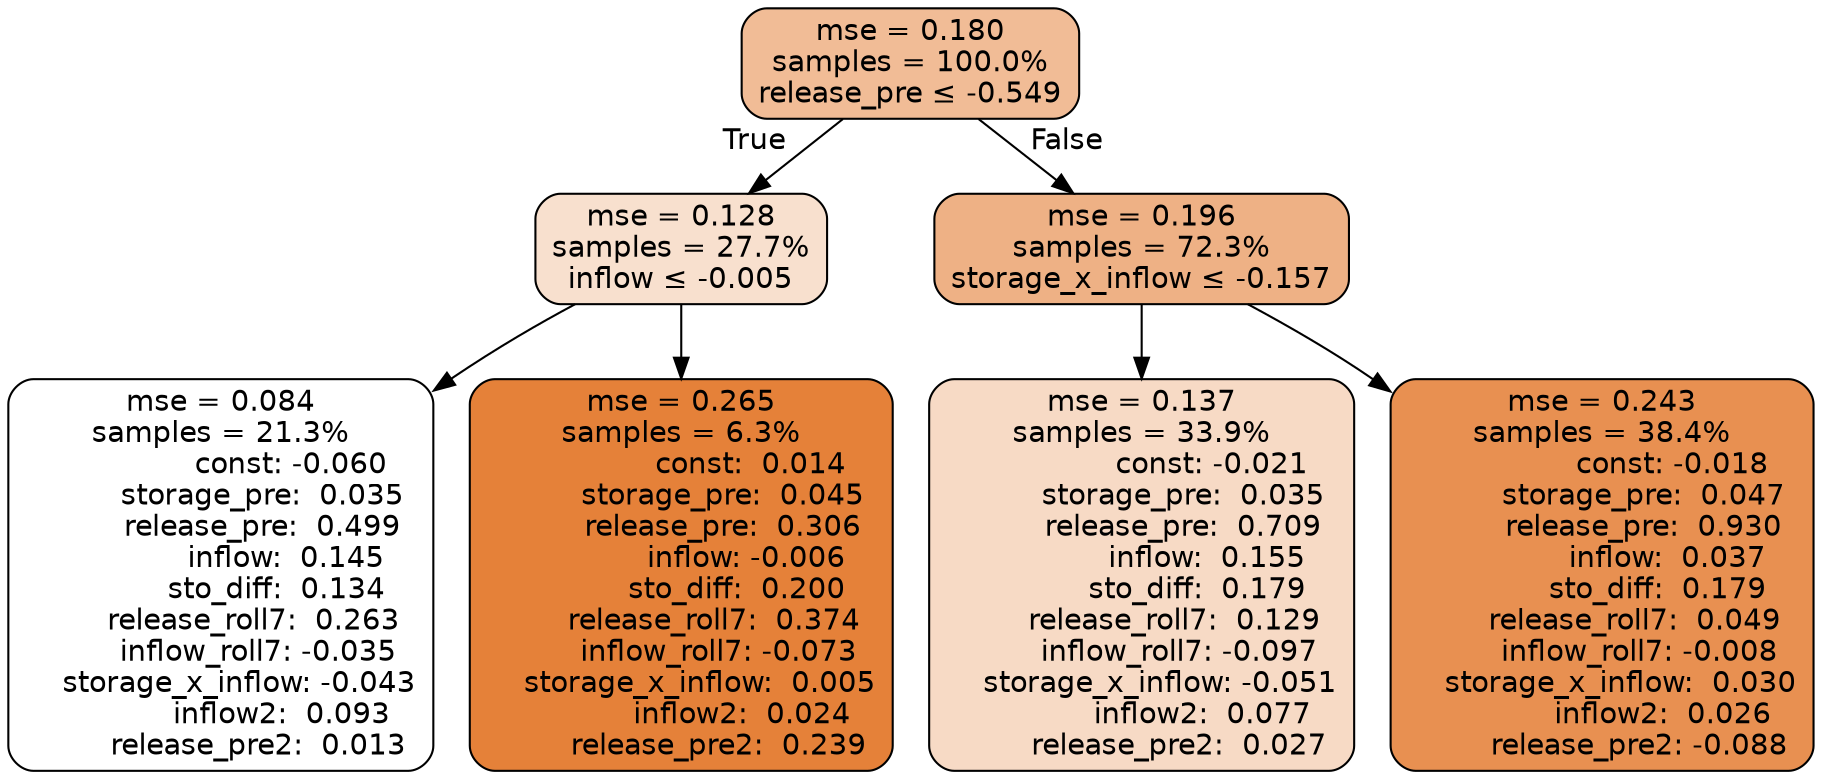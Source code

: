 digraph tree {
bgcolor="transparent"
node [shape=rectangle, style="filled, rounded", color="black", fontname=helvetica] ;
edge [fontname=helvetica] ;
	"0" [label="mse = 0.180
samples = 100.0%
release_pre &le; -0.549", fillcolor="#f1bc96"]
	"1" [label="mse = 0.128
samples = 27.7%
inflow &le; -0.005", fillcolor="#f8e0ce"]
	"2" [label="mse = 0.084
samples = 21.3%
               const: -0.060
         storage_pre:  0.035
         release_pre:  0.499
              inflow:  0.145
            sto_diff:  0.134
       release_roll7:  0.263
        inflow_roll7: -0.035
    storage_x_inflow: -0.043
             inflow2:  0.093
        release_pre2:  0.013", fillcolor="#ffffff"]
	"3" [label="mse = 0.265
samples = 6.3%
               const:  0.014
         storage_pre:  0.045
         release_pre:  0.306
              inflow: -0.006
            sto_diff:  0.200
       release_roll7:  0.374
        inflow_roll7: -0.073
    storage_x_inflow:  0.005
             inflow2:  0.024
        release_pre2:  0.239", fillcolor="#e58139"]
	"4" [label="mse = 0.196
samples = 72.3%
storage_x_inflow &le; -0.157", fillcolor="#eeb185"]
	"5" [label="mse = 0.137
samples = 33.9%
               const: -0.021
         storage_pre:  0.035
         release_pre:  0.709
              inflow:  0.155
            sto_diff:  0.179
       release_roll7:  0.129
        inflow_roll7: -0.097
    storage_x_inflow: -0.051
             inflow2:  0.077
        release_pre2:  0.027", fillcolor="#f7dac5"]
	"6" [label="mse = 0.243
samples = 38.4%
               const: -0.018
         storage_pre:  0.047
         release_pre:  0.930
              inflow:  0.037
            sto_diff:  0.179
       release_roll7:  0.049
        inflow_roll7: -0.008
    storage_x_inflow:  0.030
             inflow2:  0.026
        release_pre2: -0.088", fillcolor="#e89051"]

	"0" -> "1" [labeldistance=2.5, labelangle=45, headlabel="True"]
	"1" -> "2"
	"1" -> "3"
	"0" -> "4" [labeldistance=2.5, labelangle=-45, headlabel="False"]
	"4" -> "5"
	"4" -> "6"
}
